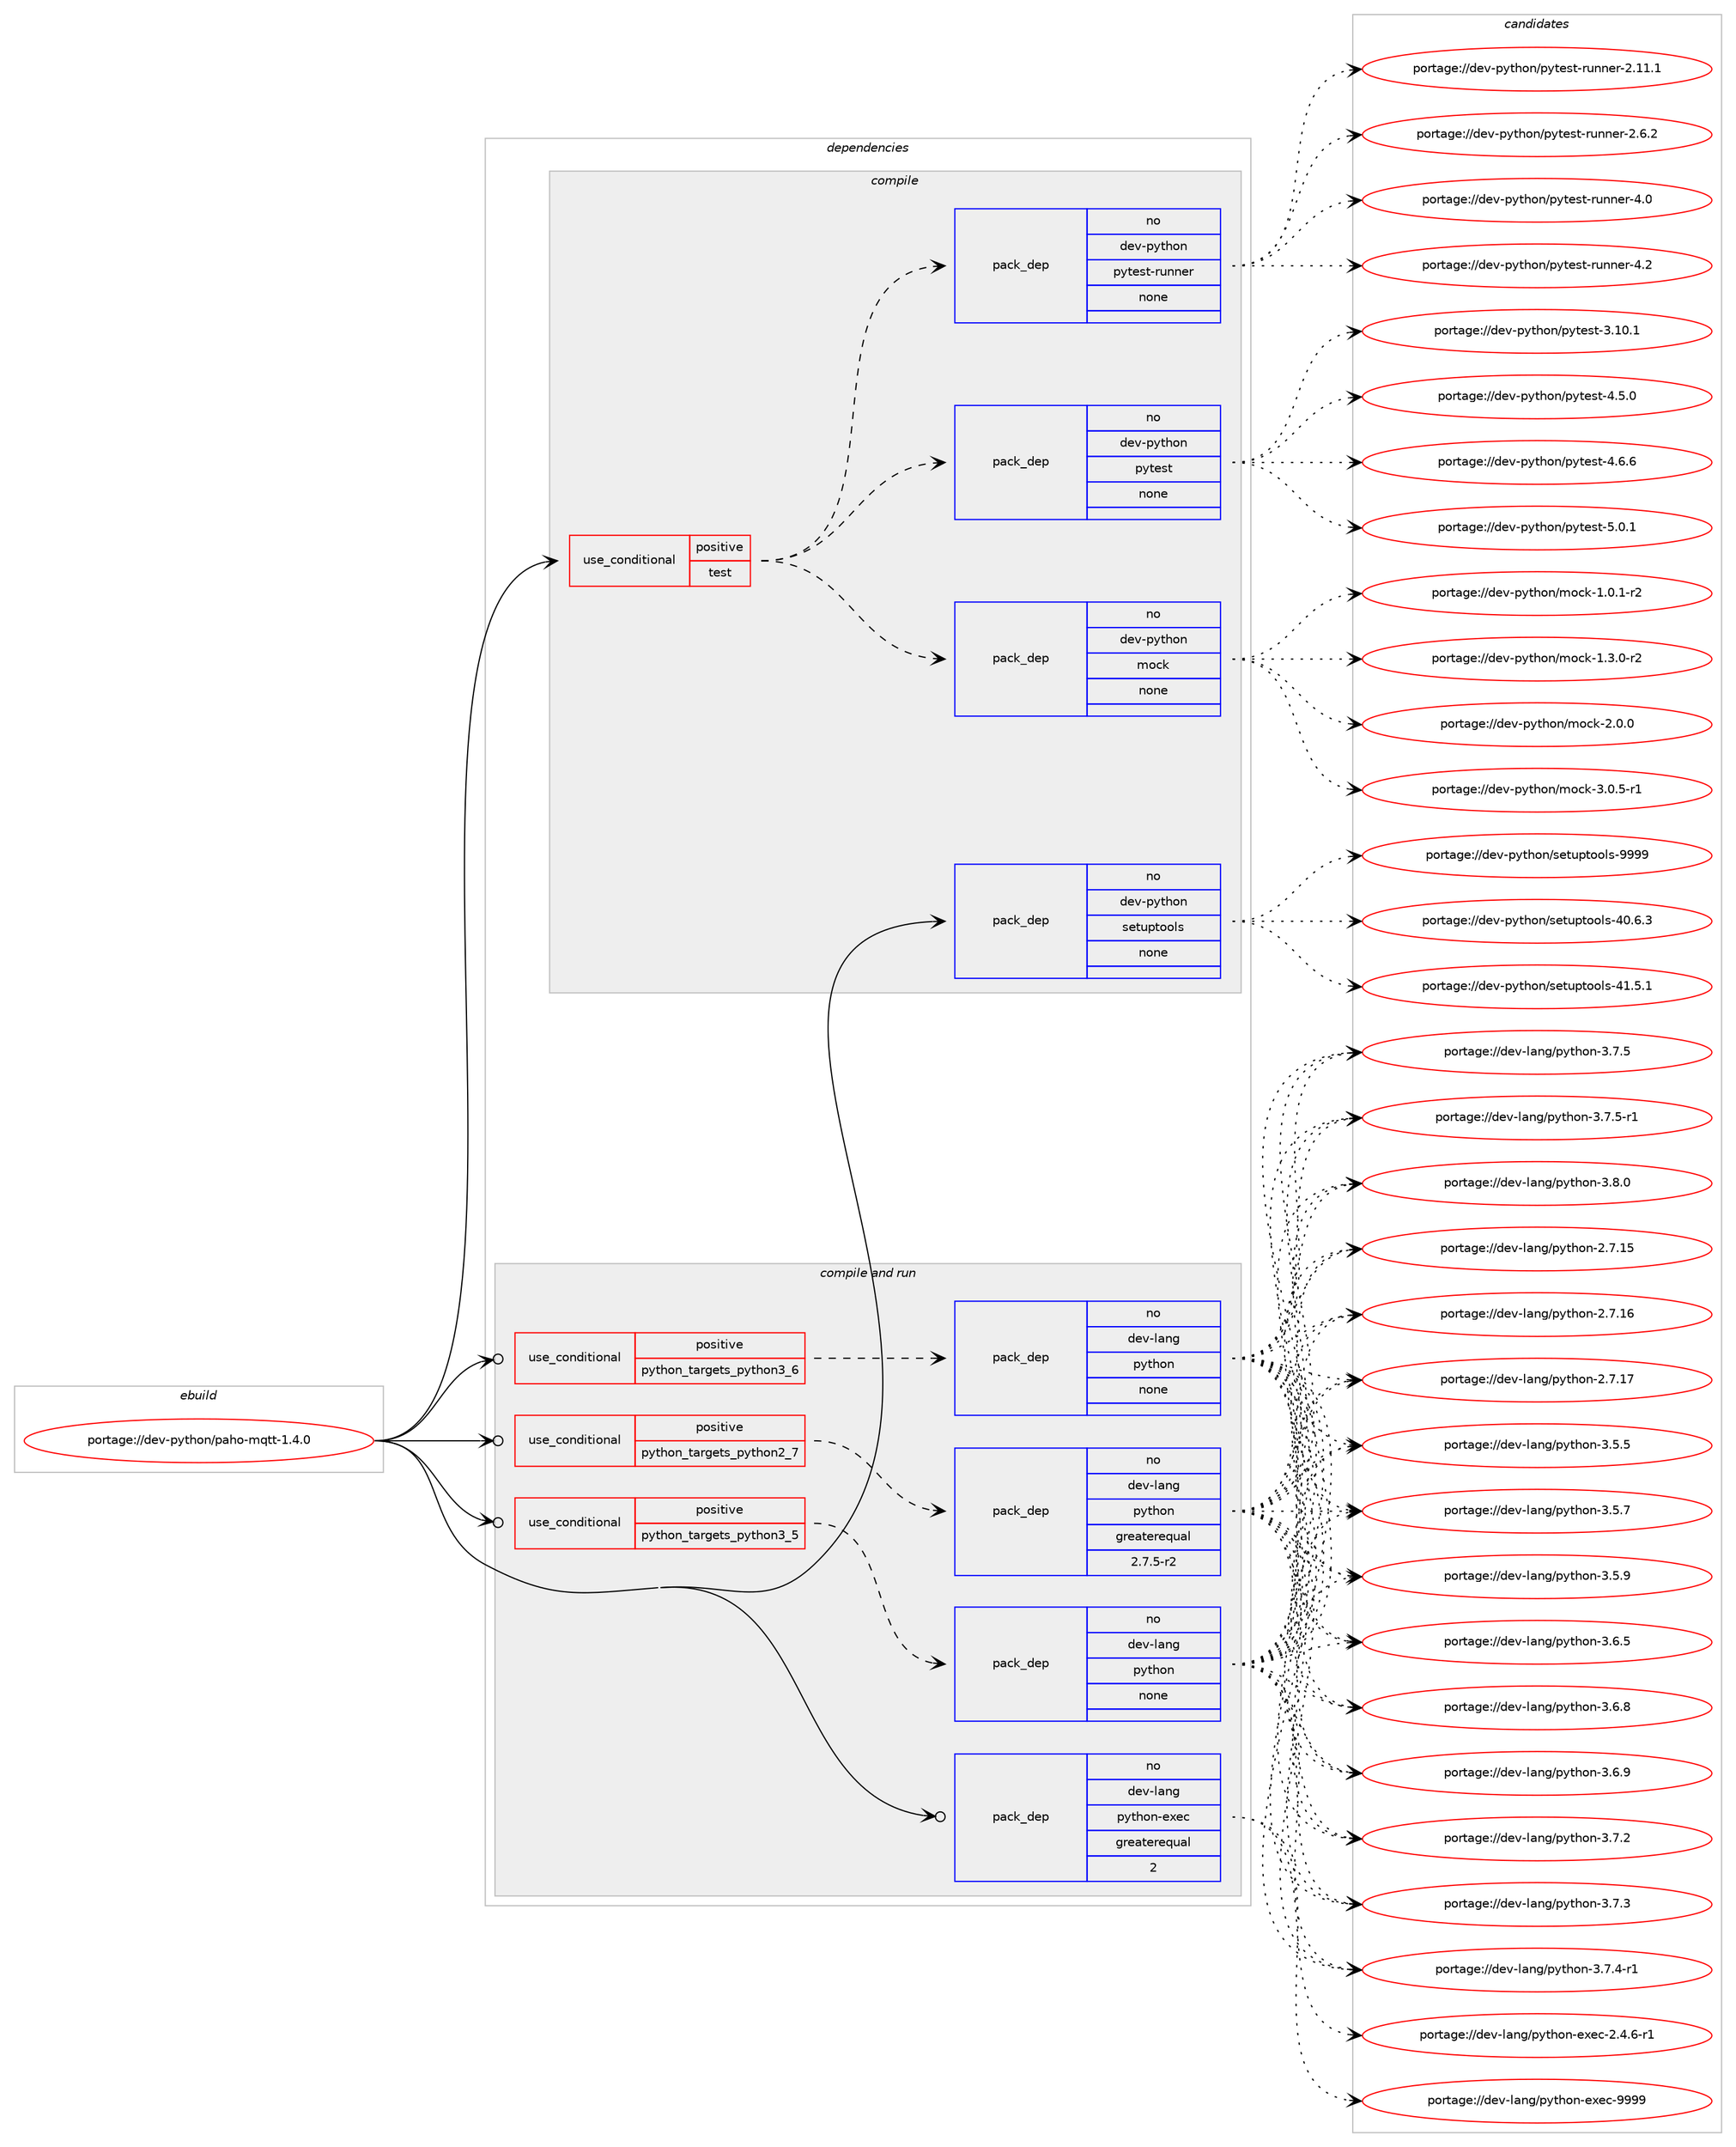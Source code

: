 digraph prolog {

# *************
# Graph options
# *************

newrank=true;
concentrate=true;
compound=true;
graph [rankdir=LR,fontname=Helvetica,fontsize=10,ranksep=1.5];#, ranksep=2.5, nodesep=0.2];
edge  [arrowhead=vee];
node  [fontname=Helvetica,fontsize=10];

# **********
# The ebuild
# **********

subgraph cluster_leftcol {
color=gray;
rank=same;
label=<<i>ebuild</i>>;
id [label="portage://dev-python/paho-mqtt-1.4.0", color=red, width=4, href="../dev-python/paho-mqtt-1.4.0.svg"];
}

# ****************
# The dependencies
# ****************

subgraph cluster_midcol {
color=gray;
label=<<i>dependencies</i>>;
subgraph cluster_compile {
fillcolor="#eeeeee";
style=filled;
label=<<i>compile</i>>;
subgraph cond33268 {
dependency155080 [label=<<TABLE BORDER="0" CELLBORDER="1" CELLSPACING="0" CELLPADDING="4"><TR><TD ROWSPAN="3" CELLPADDING="10">use_conditional</TD></TR><TR><TD>positive</TD></TR><TR><TD>test</TD></TR></TABLE>>, shape=none, color=red];
subgraph pack118479 {
dependency155081 [label=<<TABLE BORDER="0" CELLBORDER="1" CELLSPACING="0" CELLPADDING="4" WIDTH="220"><TR><TD ROWSPAN="6" CELLPADDING="30">pack_dep</TD></TR><TR><TD WIDTH="110">no</TD></TR><TR><TD>dev-python</TD></TR><TR><TD>mock</TD></TR><TR><TD>none</TD></TR><TR><TD></TD></TR></TABLE>>, shape=none, color=blue];
}
dependency155080:e -> dependency155081:w [weight=20,style="dashed",arrowhead="vee"];
subgraph pack118480 {
dependency155082 [label=<<TABLE BORDER="0" CELLBORDER="1" CELLSPACING="0" CELLPADDING="4" WIDTH="220"><TR><TD ROWSPAN="6" CELLPADDING="30">pack_dep</TD></TR><TR><TD WIDTH="110">no</TD></TR><TR><TD>dev-python</TD></TR><TR><TD>pytest</TD></TR><TR><TD>none</TD></TR><TR><TD></TD></TR></TABLE>>, shape=none, color=blue];
}
dependency155080:e -> dependency155082:w [weight=20,style="dashed",arrowhead="vee"];
subgraph pack118481 {
dependency155083 [label=<<TABLE BORDER="0" CELLBORDER="1" CELLSPACING="0" CELLPADDING="4" WIDTH="220"><TR><TD ROWSPAN="6" CELLPADDING="30">pack_dep</TD></TR><TR><TD WIDTH="110">no</TD></TR><TR><TD>dev-python</TD></TR><TR><TD>pytest-runner</TD></TR><TR><TD>none</TD></TR><TR><TD></TD></TR></TABLE>>, shape=none, color=blue];
}
dependency155080:e -> dependency155083:w [weight=20,style="dashed",arrowhead="vee"];
}
id:e -> dependency155080:w [weight=20,style="solid",arrowhead="vee"];
subgraph pack118482 {
dependency155084 [label=<<TABLE BORDER="0" CELLBORDER="1" CELLSPACING="0" CELLPADDING="4" WIDTH="220"><TR><TD ROWSPAN="6" CELLPADDING="30">pack_dep</TD></TR><TR><TD WIDTH="110">no</TD></TR><TR><TD>dev-python</TD></TR><TR><TD>setuptools</TD></TR><TR><TD>none</TD></TR><TR><TD></TD></TR></TABLE>>, shape=none, color=blue];
}
id:e -> dependency155084:w [weight=20,style="solid",arrowhead="vee"];
}
subgraph cluster_compileandrun {
fillcolor="#eeeeee";
style=filled;
label=<<i>compile and run</i>>;
subgraph cond33269 {
dependency155085 [label=<<TABLE BORDER="0" CELLBORDER="1" CELLSPACING="0" CELLPADDING="4"><TR><TD ROWSPAN="3" CELLPADDING="10">use_conditional</TD></TR><TR><TD>positive</TD></TR><TR><TD>python_targets_python2_7</TD></TR></TABLE>>, shape=none, color=red];
subgraph pack118483 {
dependency155086 [label=<<TABLE BORDER="0" CELLBORDER="1" CELLSPACING="0" CELLPADDING="4" WIDTH="220"><TR><TD ROWSPAN="6" CELLPADDING="30">pack_dep</TD></TR><TR><TD WIDTH="110">no</TD></TR><TR><TD>dev-lang</TD></TR><TR><TD>python</TD></TR><TR><TD>greaterequal</TD></TR><TR><TD>2.7.5-r2</TD></TR></TABLE>>, shape=none, color=blue];
}
dependency155085:e -> dependency155086:w [weight=20,style="dashed",arrowhead="vee"];
}
id:e -> dependency155085:w [weight=20,style="solid",arrowhead="odotvee"];
subgraph cond33270 {
dependency155087 [label=<<TABLE BORDER="0" CELLBORDER="1" CELLSPACING="0" CELLPADDING="4"><TR><TD ROWSPAN="3" CELLPADDING="10">use_conditional</TD></TR><TR><TD>positive</TD></TR><TR><TD>python_targets_python3_5</TD></TR></TABLE>>, shape=none, color=red];
subgraph pack118484 {
dependency155088 [label=<<TABLE BORDER="0" CELLBORDER="1" CELLSPACING="0" CELLPADDING="4" WIDTH="220"><TR><TD ROWSPAN="6" CELLPADDING="30">pack_dep</TD></TR><TR><TD WIDTH="110">no</TD></TR><TR><TD>dev-lang</TD></TR><TR><TD>python</TD></TR><TR><TD>none</TD></TR><TR><TD></TD></TR></TABLE>>, shape=none, color=blue];
}
dependency155087:e -> dependency155088:w [weight=20,style="dashed",arrowhead="vee"];
}
id:e -> dependency155087:w [weight=20,style="solid",arrowhead="odotvee"];
subgraph cond33271 {
dependency155089 [label=<<TABLE BORDER="0" CELLBORDER="1" CELLSPACING="0" CELLPADDING="4"><TR><TD ROWSPAN="3" CELLPADDING="10">use_conditional</TD></TR><TR><TD>positive</TD></TR><TR><TD>python_targets_python3_6</TD></TR></TABLE>>, shape=none, color=red];
subgraph pack118485 {
dependency155090 [label=<<TABLE BORDER="0" CELLBORDER="1" CELLSPACING="0" CELLPADDING="4" WIDTH="220"><TR><TD ROWSPAN="6" CELLPADDING="30">pack_dep</TD></TR><TR><TD WIDTH="110">no</TD></TR><TR><TD>dev-lang</TD></TR><TR><TD>python</TD></TR><TR><TD>none</TD></TR><TR><TD></TD></TR></TABLE>>, shape=none, color=blue];
}
dependency155089:e -> dependency155090:w [weight=20,style="dashed",arrowhead="vee"];
}
id:e -> dependency155089:w [weight=20,style="solid",arrowhead="odotvee"];
subgraph pack118486 {
dependency155091 [label=<<TABLE BORDER="0" CELLBORDER="1" CELLSPACING="0" CELLPADDING="4" WIDTH="220"><TR><TD ROWSPAN="6" CELLPADDING="30">pack_dep</TD></TR><TR><TD WIDTH="110">no</TD></TR><TR><TD>dev-lang</TD></TR><TR><TD>python-exec</TD></TR><TR><TD>greaterequal</TD></TR><TR><TD>2</TD></TR></TABLE>>, shape=none, color=blue];
}
id:e -> dependency155091:w [weight=20,style="solid",arrowhead="odotvee"];
}
subgraph cluster_run {
fillcolor="#eeeeee";
style=filled;
label=<<i>run</i>>;
}
}

# **************
# The candidates
# **************

subgraph cluster_choices {
rank=same;
color=gray;
label=<<i>candidates</i>>;

subgraph choice118479 {
color=black;
nodesep=1;
choiceportage1001011184511212111610411111047109111991074549464846494511450 [label="portage://dev-python/mock-1.0.1-r2", color=red, width=4,href="../dev-python/mock-1.0.1-r2.svg"];
choiceportage1001011184511212111610411111047109111991074549465146484511450 [label="portage://dev-python/mock-1.3.0-r2", color=red, width=4,href="../dev-python/mock-1.3.0-r2.svg"];
choiceportage100101118451121211161041111104710911199107455046484648 [label="portage://dev-python/mock-2.0.0", color=red, width=4,href="../dev-python/mock-2.0.0.svg"];
choiceportage1001011184511212111610411111047109111991074551464846534511449 [label="portage://dev-python/mock-3.0.5-r1", color=red, width=4,href="../dev-python/mock-3.0.5-r1.svg"];
dependency155081:e -> choiceportage1001011184511212111610411111047109111991074549464846494511450:w [style=dotted,weight="100"];
dependency155081:e -> choiceportage1001011184511212111610411111047109111991074549465146484511450:w [style=dotted,weight="100"];
dependency155081:e -> choiceportage100101118451121211161041111104710911199107455046484648:w [style=dotted,weight="100"];
dependency155081:e -> choiceportage1001011184511212111610411111047109111991074551464846534511449:w [style=dotted,weight="100"];
}
subgraph choice118480 {
color=black;
nodesep=1;
choiceportage100101118451121211161041111104711212111610111511645514649484649 [label="portage://dev-python/pytest-3.10.1", color=red, width=4,href="../dev-python/pytest-3.10.1.svg"];
choiceportage1001011184511212111610411111047112121116101115116455246534648 [label="portage://dev-python/pytest-4.5.0", color=red, width=4,href="../dev-python/pytest-4.5.0.svg"];
choiceportage1001011184511212111610411111047112121116101115116455246544654 [label="portage://dev-python/pytest-4.6.6", color=red, width=4,href="../dev-python/pytest-4.6.6.svg"];
choiceportage1001011184511212111610411111047112121116101115116455346484649 [label="portage://dev-python/pytest-5.0.1", color=red, width=4,href="../dev-python/pytest-5.0.1.svg"];
dependency155082:e -> choiceportage100101118451121211161041111104711212111610111511645514649484649:w [style=dotted,weight="100"];
dependency155082:e -> choiceportage1001011184511212111610411111047112121116101115116455246534648:w [style=dotted,weight="100"];
dependency155082:e -> choiceportage1001011184511212111610411111047112121116101115116455246544654:w [style=dotted,weight="100"];
dependency155082:e -> choiceportage1001011184511212111610411111047112121116101115116455346484649:w [style=dotted,weight="100"];
}
subgraph choice118481 {
color=black;
nodesep=1;
choiceportage10010111845112121116104111110471121211161011151164511411711011010111445504649494649 [label="portage://dev-python/pytest-runner-2.11.1", color=red, width=4,href="../dev-python/pytest-runner-2.11.1.svg"];
choiceportage100101118451121211161041111104711212111610111511645114117110110101114455046544650 [label="portage://dev-python/pytest-runner-2.6.2", color=red, width=4,href="../dev-python/pytest-runner-2.6.2.svg"];
choiceportage10010111845112121116104111110471121211161011151164511411711011010111445524648 [label="portage://dev-python/pytest-runner-4.0", color=red, width=4,href="../dev-python/pytest-runner-4.0.svg"];
choiceportage10010111845112121116104111110471121211161011151164511411711011010111445524650 [label="portage://dev-python/pytest-runner-4.2", color=red, width=4,href="../dev-python/pytest-runner-4.2.svg"];
dependency155083:e -> choiceportage10010111845112121116104111110471121211161011151164511411711011010111445504649494649:w [style=dotted,weight="100"];
dependency155083:e -> choiceportage100101118451121211161041111104711212111610111511645114117110110101114455046544650:w [style=dotted,weight="100"];
dependency155083:e -> choiceportage10010111845112121116104111110471121211161011151164511411711011010111445524648:w [style=dotted,weight="100"];
dependency155083:e -> choiceportage10010111845112121116104111110471121211161011151164511411711011010111445524650:w [style=dotted,weight="100"];
}
subgraph choice118482 {
color=black;
nodesep=1;
choiceportage100101118451121211161041111104711510111611711211611111110811545524846544651 [label="portage://dev-python/setuptools-40.6.3", color=red, width=4,href="../dev-python/setuptools-40.6.3.svg"];
choiceportage100101118451121211161041111104711510111611711211611111110811545524946534649 [label="portage://dev-python/setuptools-41.5.1", color=red, width=4,href="../dev-python/setuptools-41.5.1.svg"];
choiceportage10010111845112121116104111110471151011161171121161111111081154557575757 [label="portage://dev-python/setuptools-9999", color=red, width=4,href="../dev-python/setuptools-9999.svg"];
dependency155084:e -> choiceportage100101118451121211161041111104711510111611711211611111110811545524846544651:w [style=dotted,weight="100"];
dependency155084:e -> choiceportage100101118451121211161041111104711510111611711211611111110811545524946534649:w [style=dotted,weight="100"];
dependency155084:e -> choiceportage10010111845112121116104111110471151011161171121161111111081154557575757:w [style=dotted,weight="100"];
}
subgraph choice118483 {
color=black;
nodesep=1;
choiceportage10010111845108971101034711212111610411111045504655464953 [label="portage://dev-lang/python-2.7.15", color=red, width=4,href="../dev-lang/python-2.7.15.svg"];
choiceportage10010111845108971101034711212111610411111045504655464954 [label="portage://dev-lang/python-2.7.16", color=red, width=4,href="../dev-lang/python-2.7.16.svg"];
choiceportage10010111845108971101034711212111610411111045504655464955 [label="portage://dev-lang/python-2.7.17", color=red, width=4,href="../dev-lang/python-2.7.17.svg"];
choiceportage100101118451089711010347112121116104111110455146534653 [label="portage://dev-lang/python-3.5.5", color=red, width=4,href="../dev-lang/python-3.5.5.svg"];
choiceportage100101118451089711010347112121116104111110455146534655 [label="portage://dev-lang/python-3.5.7", color=red, width=4,href="../dev-lang/python-3.5.7.svg"];
choiceportage100101118451089711010347112121116104111110455146534657 [label="portage://dev-lang/python-3.5.9", color=red, width=4,href="../dev-lang/python-3.5.9.svg"];
choiceportage100101118451089711010347112121116104111110455146544653 [label="portage://dev-lang/python-3.6.5", color=red, width=4,href="../dev-lang/python-3.6.5.svg"];
choiceportage100101118451089711010347112121116104111110455146544656 [label="portage://dev-lang/python-3.6.8", color=red, width=4,href="../dev-lang/python-3.6.8.svg"];
choiceportage100101118451089711010347112121116104111110455146544657 [label="portage://dev-lang/python-3.6.9", color=red, width=4,href="../dev-lang/python-3.6.9.svg"];
choiceportage100101118451089711010347112121116104111110455146554650 [label="portage://dev-lang/python-3.7.2", color=red, width=4,href="../dev-lang/python-3.7.2.svg"];
choiceportage100101118451089711010347112121116104111110455146554651 [label="portage://dev-lang/python-3.7.3", color=red, width=4,href="../dev-lang/python-3.7.3.svg"];
choiceportage1001011184510897110103471121211161041111104551465546524511449 [label="portage://dev-lang/python-3.7.4-r1", color=red, width=4,href="../dev-lang/python-3.7.4-r1.svg"];
choiceportage100101118451089711010347112121116104111110455146554653 [label="portage://dev-lang/python-3.7.5", color=red, width=4,href="../dev-lang/python-3.7.5.svg"];
choiceportage1001011184510897110103471121211161041111104551465546534511449 [label="portage://dev-lang/python-3.7.5-r1", color=red, width=4,href="../dev-lang/python-3.7.5-r1.svg"];
choiceportage100101118451089711010347112121116104111110455146564648 [label="portage://dev-lang/python-3.8.0", color=red, width=4,href="../dev-lang/python-3.8.0.svg"];
dependency155086:e -> choiceportage10010111845108971101034711212111610411111045504655464953:w [style=dotted,weight="100"];
dependency155086:e -> choiceportage10010111845108971101034711212111610411111045504655464954:w [style=dotted,weight="100"];
dependency155086:e -> choiceportage10010111845108971101034711212111610411111045504655464955:w [style=dotted,weight="100"];
dependency155086:e -> choiceportage100101118451089711010347112121116104111110455146534653:w [style=dotted,weight="100"];
dependency155086:e -> choiceportage100101118451089711010347112121116104111110455146534655:w [style=dotted,weight="100"];
dependency155086:e -> choiceportage100101118451089711010347112121116104111110455146534657:w [style=dotted,weight="100"];
dependency155086:e -> choiceportage100101118451089711010347112121116104111110455146544653:w [style=dotted,weight="100"];
dependency155086:e -> choiceportage100101118451089711010347112121116104111110455146544656:w [style=dotted,weight="100"];
dependency155086:e -> choiceportage100101118451089711010347112121116104111110455146544657:w [style=dotted,weight="100"];
dependency155086:e -> choiceportage100101118451089711010347112121116104111110455146554650:w [style=dotted,weight="100"];
dependency155086:e -> choiceportage100101118451089711010347112121116104111110455146554651:w [style=dotted,weight="100"];
dependency155086:e -> choiceportage1001011184510897110103471121211161041111104551465546524511449:w [style=dotted,weight="100"];
dependency155086:e -> choiceportage100101118451089711010347112121116104111110455146554653:w [style=dotted,weight="100"];
dependency155086:e -> choiceportage1001011184510897110103471121211161041111104551465546534511449:w [style=dotted,weight="100"];
dependency155086:e -> choiceportage100101118451089711010347112121116104111110455146564648:w [style=dotted,weight="100"];
}
subgraph choice118484 {
color=black;
nodesep=1;
choiceportage10010111845108971101034711212111610411111045504655464953 [label="portage://dev-lang/python-2.7.15", color=red, width=4,href="../dev-lang/python-2.7.15.svg"];
choiceportage10010111845108971101034711212111610411111045504655464954 [label="portage://dev-lang/python-2.7.16", color=red, width=4,href="../dev-lang/python-2.7.16.svg"];
choiceportage10010111845108971101034711212111610411111045504655464955 [label="portage://dev-lang/python-2.7.17", color=red, width=4,href="../dev-lang/python-2.7.17.svg"];
choiceportage100101118451089711010347112121116104111110455146534653 [label="portage://dev-lang/python-3.5.5", color=red, width=4,href="../dev-lang/python-3.5.5.svg"];
choiceportage100101118451089711010347112121116104111110455146534655 [label="portage://dev-lang/python-3.5.7", color=red, width=4,href="../dev-lang/python-3.5.7.svg"];
choiceportage100101118451089711010347112121116104111110455146534657 [label="portage://dev-lang/python-3.5.9", color=red, width=4,href="../dev-lang/python-3.5.9.svg"];
choiceportage100101118451089711010347112121116104111110455146544653 [label="portage://dev-lang/python-3.6.5", color=red, width=4,href="../dev-lang/python-3.6.5.svg"];
choiceportage100101118451089711010347112121116104111110455146544656 [label="portage://dev-lang/python-3.6.8", color=red, width=4,href="../dev-lang/python-3.6.8.svg"];
choiceportage100101118451089711010347112121116104111110455146544657 [label="portage://dev-lang/python-3.6.9", color=red, width=4,href="../dev-lang/python-3.6.9.svg"];
choiceportage100101118451089711010347112121116104111110455146554650 [label="portage://dev-lang/python-3.7.2", color=red, width=4,href="../dev-lang/python-3.7.2.svg"];
choiceportage100101118451089711010347112121116104111110455146554651 [label="portage://dev-lang/python-3.7.3", color=red, width=4,href="../dev-lang/python-3.7.3.svg"];
choiceportage1001011184510897110103471121211161041111104551465546524511449 [label="portage://dev-lang/python-3.7.4-r1", color=red, width=4,href="../dev-lang/python-3.7.4-r1.svg"];
choiceportage100101118451089711010347112121116104111110455146554653 [label="portage://dev-lang/python-3.7.5", color=red, width=4,href="../dev-lang/python-3.7.5.svg"];
choiceportage1001011184510897110103471121211161041111104551465546534511449 [label="portage://dev-lang/python-3.7.5-r1", color=red, width=4,href="../dev-lang/python-3.7.5-r1.svg"];
choiceportage100101118451089711010347112121116104111110455146564648 [label="portage://dev-lang/python-3.8.0", color=red, width=4,href="../dev-lang/python-3.8.0.svg"];
dependency155088:e -> choiceportage10010111845108971101034711212111610411111045504655464953:w [style=dotted,weight="100"];
dependency155088:e -> choiceportage10010111845108971101034711212111610411111045504655464954:w [style=dotted,weight="100"];
dependency155088:e -> choiceportage10010111845108971101034711212111610411111045504655464955:w [style=dotted,weight="100"];
dependency155088:e -> choiceportage100101118451089711010347112121116104111110455146534653:w [style=dotted,weight="100"];
dependency155088:e -> choiceportage100101118451089711010347112121116104111110455146534655:w [style=dotted,weight="100"];
dependency155088:e -> choiceportage100101118451089711010347112121116104111110455146534657:w [style=dotted,weight="100"];
dependency155088:e -> choiceportage100101118451089711010347112121116104111110455146544653:w [style=dotted,weight="100"];
dependency155088:e -> choiceportage100101118451089711010347112121116104111110455146544656:w [style=dotted,weight="100"];
dependency155088:e -> choiceportage100101118451089711010347112121116104111110455146544657:w [style=dotted,weight="100"];
dependency155088:e -> choiceportage100101118451089711010347112121116104111110455146554650:w [style=dotted,weight="100"];
dependency155088:e -> choiceportage100101118451089711010347112121116104111110455146554651:w [style=dotted,weight="100"];
dependency155088:e -> choiceportage1001011184510897110103471121211161041111104551465546524511449:w [style=dotted,weight="100"];
dependency155088:e -> choiceportage100101118451089711010347112121116104111110455146554653:w [style=dotted,weight="100"];
dependency155088:e -> choiceportage1001011184510897110103471121211161041111104551465546534511449:w [style=dotted,weight="100"];
dependency155088:e -> choiceportage100101118451089711010347112121116104111110455146564648:w [style=dotted,weight="100"];
}
subgraph choice118485 {
color=black;
nodesep=1;
choiceportage10010111845108971101034711212111610411111045504655464953 [label="portage://dev-lang/python-2.7.15", color=red, width=4,href="../dev-lang/python-2.7.15.svg"];
choiceportage10010111845108971101034711212111610411111045504655464954 [label="portage://dev-lang/python-2.7.16", color=red, width=4,href="../dev-lang/python-2.7.16.svg"];
choiceportage10010111845108971101034711212111610411111045504655464955 [label="portage://dev-lang/python-2.7.17", color=red, width=4,href="../dev-lang/python-2.7.17.svg"];
choiceportage100101118451089711010347112121116104111110455146534653 [label="portage://dev-lang/python-3.5.5", color=red, width=4,href="../dev-lang/python-3.5.5.svg"];
choiceportage100101118451089711010347112121116104111110455146534655 [label="portage://dev-lang/python-3.5.7", color=red, width=4,href="../dev-lang/python-3.5.7.svg"];
choiceportage100101118451089711010347112121116104111110455146534657 [label="portage://dev-lang/python-3.5.9", color=red, width=4,href="../dev-lang/python-3.5.9.svg"];
choiceportage100101118451089711010347112121116104111110455146544653 [label="portage://dev-lang/python-3.6.5", color=red, width=4,href="../dev-lang/python-3.6.5.svg"];
choiceportage100101118451089711010347112121116104111110455146544656 [label="portage://dev-lang/python-3.6.8", color=red, width=4,href="../dev-lang/python-3.6.8.svg"];
choiceportage100101118451089711010347112121116104111110455146544657 [label="portage://dev-lang/python-3.6.9", color=red, width=4,href="../dev-lang/python-3.6.9.svg"];
choiceportage100101118451089711010347112121116104111110455146554650 [label="portage://dev-lang/python-3.7.2", color=red, width=4,href="../dev-lang/python-3.7.2.svg"];
choiceportage100101118451089711010347112121116104111110455146554651 [label="portage://dev-lang/python-3.7.3", color=red, width=4,href="../dev-lang/python-3.7.3.svg"];
choiceportage1001011184510897110103471121211161041111104551465546524511449 [label="portage://dev-lang/python-3.7.4-r1", color=red, width=4,href="../dev-lang/python-3.7.4-r1.svg"];
choiceportage100101118451089711010347112121116104111110455146554653 [label="portage://dev-lang/python-3.7.5", color=red, width=4,href="../dev-lang/python-3.7.5.svg"];
choiceportage1001011184510897110103471121211161041111104551465546534511449 [label="portage://dev-lang/python-3.7.5-r1", color=red, width=4,href="../dev-lang/python-3.7.5-r1.svg"];
choiceportage100101118451089711010347112121116104111110455146564648 [label="portage://dev-lang/python-3.8.0", color=red, width=4,href="../dev-lang/python-3.8.0.svg"];
dependency155090:e -> choiceportage10010111845108971101034711212111610411111045504655464953:w [style=dotted,weight="100"];
dependency155090:e -> choiceportage10010111845108971101034711212111610411111045504655464954:w [style=dotted,weight="100"];
dependency155090:e -> choiceportage10010111845108971101034711212111610411111045504655464955:w [style=dotted,weight="100"];
dependency155090:e -> choiceportage100101118451089711010347112121116104111110455146534653:w [style=dotted,weight="100"];
dependency155090:e -> choiceportage100101118451089711010347112121116104111110455146534655:w [style=dotted,weight="100"];
dependency155090:e -> choiceportage100101118451089711010347112121116104111110455146534657:w [style=dotted,weight="100"];
dependency155090:e -> choiceportage100101118451089711010347112121116104111110455146544653:w [style=dotted,weight="100"];
dependency155090:e -> choiceportage100101118451089711010347112121116104111110455146544656:w [style=dotted,weight="100"];
dependency155090:e -> choiceportage100101118451089711010347112121116104111110455146544657:w [style=dotted,weight="100"];
dependency155090:e -> choiceportage100101118451089711010347112121116104111110455146554650:w [style=dotted,weight="100"];
dependency155090:e -> choiceportage100101118451089711010347112121116104111110455146554651:w [style=dotted,weight="100"];
dependency155090:e -> choiceportage1001011184510897110103471121211161041111104551465546524511449:w [style=dotted,weight="100"];
dependency155090:e -> choiceportage100101118451089711010347112121116104111110455146554653:w [style=dotted,weight="100"];
dependency155090:e -> choiceportage1001011184510897110103471121211161041111104551465546534511449:w [style=dotted,weight="100"];
dependency155090:e -> choiceportage100101118451089711010347112121116104111110455146564648:w [style=dotted,weight="100"];
}
subgraph choice118486 {
color=black;
nodesep=1;
choiceportage10010111845108971101034711212111610411111045101120101994550465246544511449 [label="portage://dev-lang/python-exec-2.4.6-r1", color=red, width=4,href="../dev-lang/python-exec-2.4.6-r1.svg"];
choiceportage10010111845108971101034711212111610411111045101120101994557575757 [label="portage://dev-lang/python-exec-9999", color=red, width=4,href="../dev-lang/python-exec-9999.svg"];
dependency155091:e -> choiceportage10010111845108971101034711212111610411111045101120101994550465246544511449:w [style=dotted,weight="100"];
dependency155091:e -> choiceportage10010111845108971101034711212111610411111045101120101994557575757:w [style=dotted,weight="100"];
}
}

}
